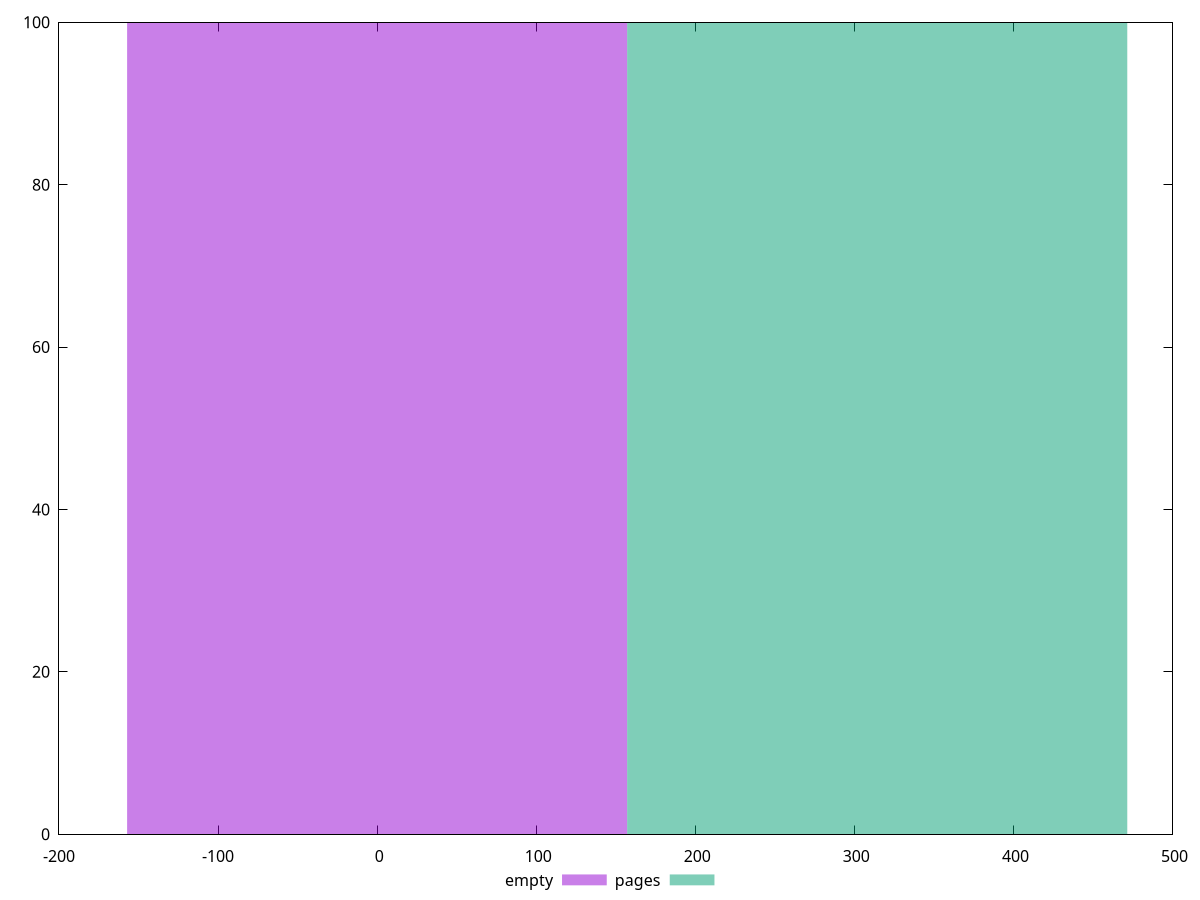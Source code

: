 reset
set terminal svg size 640, 500 enhanced background rgb 'white'
set output "reprap/max-potential-fid/comparison/histogram/0_vs_1.svg"

$empty <<EOF
0 100
EOF

$pages <<EOF
314.37638655780864 100
EOF

set key outside below
set boxwidth 314.37638655780864
set yrange [0:100]
set style fill transparent solid 0.5 noborder

plot \
  $empty title "empty" with boxes, \
  $pages title "pages" with boxes, \


reset